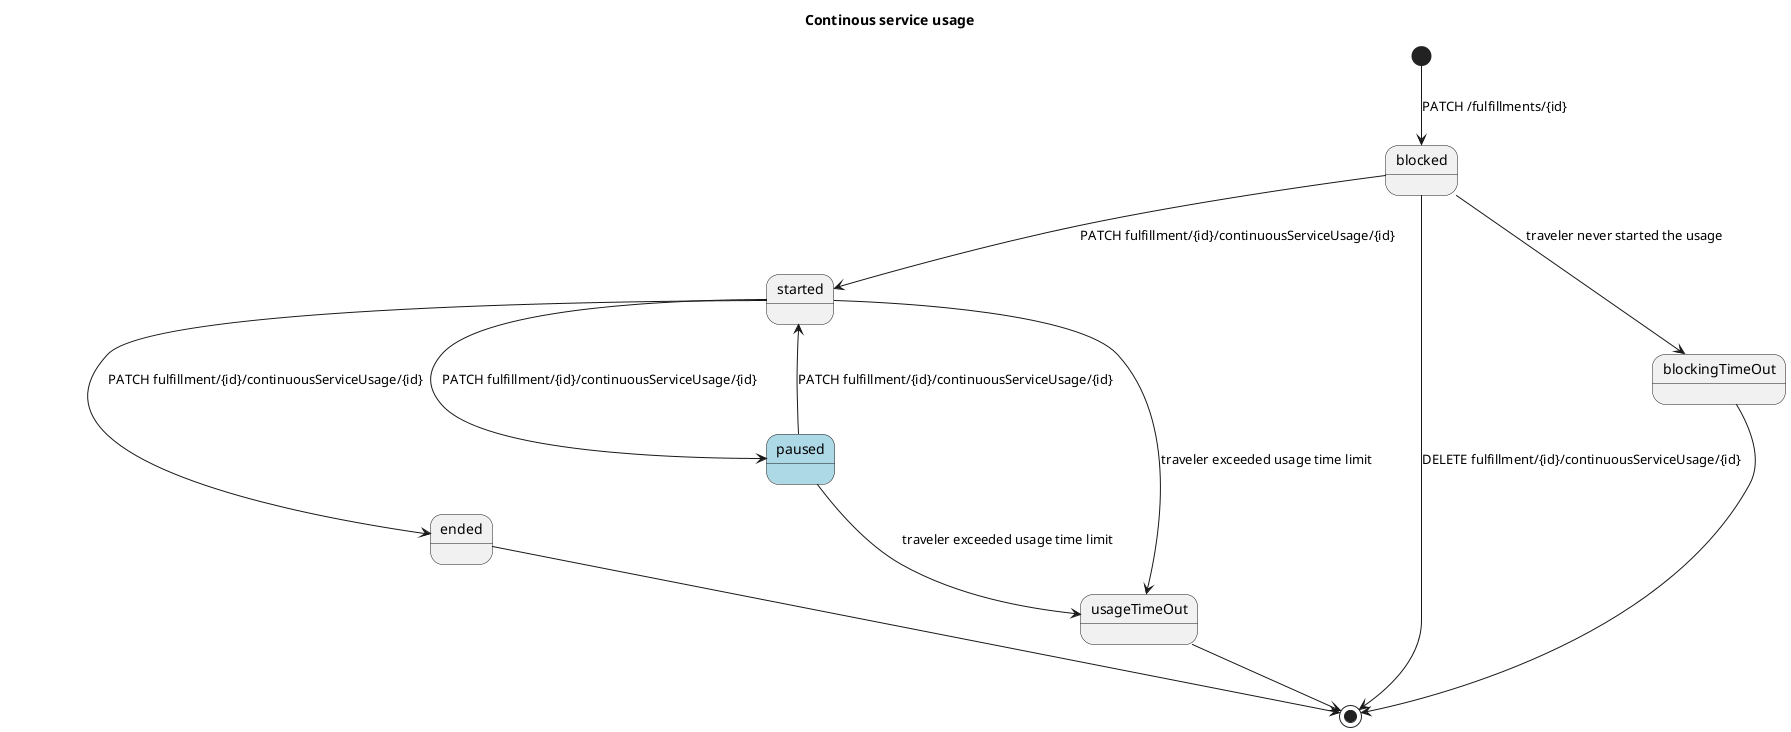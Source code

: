 @startuml
title "Continous service usage"

state blocked
state started
state ended
state paused  #LightBlue

[*] --> blocked: PATCH /fulfillments/{id}
blocked --> [*]: DELETE fulfillment/{id}/continuousServiceUsage/{id}
blocked --> blockingTimeOut: traveler never started the usage
blockingTimeOut --> [*]
blocked --> started: PATCH fulfillment/{id}/continuousServiceUsage/{id}
started --> paused:  PATCH fulfillment/{id}/continuousServiceUsage/{id}
paused  --> usageTimeOut: traveler exceeded usage time limit
paused  --> started:  PATCH fulfillment/{id}/continuousServiceUsage/{id}
started --> ended:  PATCH fulfillment/{id}/continuousServiceUsage/{id}
started --> usageTimeOut: traveler exceeded usage time limit
usageTimeOut --> [*]
ended --> [*]

@enduml
